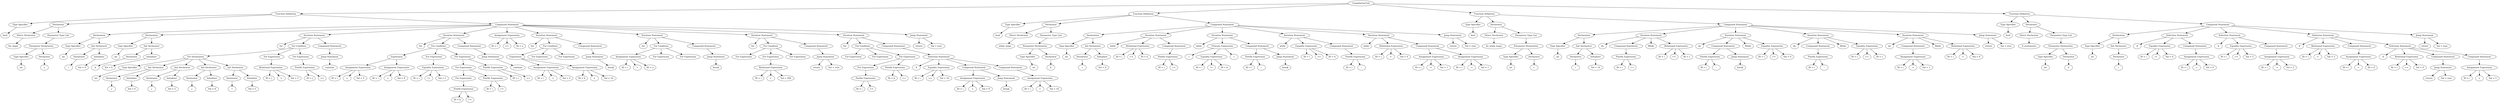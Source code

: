 digraph G {
		Q0[label="CompilationUnit"];
		Q0 -> Q1
		Q1[label="Function Definition"];
		Q1 -> Q2
		Q2[label="Type Specifier"];
		Q2 -> Q3
		Q3[label="bool"];
		Q1 -> Q4
		Q4[label="Declarator"];
		Q4 -> Q5
		Q5[label="Direct Declarator"];
		Q5 -> Q6
		Q6[label="for_loops"];
		Q4 -> Q7
		Q7[label="Parameter Type List"];
		Q7 -> Q8
		Q8[label="Parameter Declaration"];
		Q8 -> Q9
		Q9[label="Type Specifier"];
		Q9 -> Q10
		Q10[label="int"];
		Q8 -> Q11
		Q11[label="Declarator"];
		Q11 -> Q12
		Q12[label="a"];
		Q1 -> Q13
		Q13[label="Compound Statement"];
		Q13 -> Q14
		Q14[label="Declaration"];
		Q14 -> Q15
		Q15[label="Type Specifier"];
		Q15 -> Q16
		Q16[label="int"];
		Q14 -> Q17
		Q17[label="Init Declarator"];
		Q17 -> Q18
		Q18[label="Declarator"];
		Q18 -> Q19
		Q19[label="i"];
		Q17 -> Q20
		Q20[label="Initializer"];
		Q20 -> Q21
		Q21[label="Val = 0"];
		Q13 -> Q22
		Q22[label="Declaration"];
		Q22 -> Q23
		Q23[label="Type Specifier"];
		Q23 -> Q24
		Q24[label="int"];
		Q22 -> Q25
		Q25[label="Init Declarator"];
		Q25 -> Q26
		Q26[label="Declarator"];
		Q26 -> Q27
		Q27[label="k"];
		Q25 -> Q28
		Q28[label="Initializer"];
		Q28 -> Q29
		Q29[label="Val = 0"];
		Q13 -> Q30
		Q30[label="Iteration Statement"];
		Q30 -> Q31
		Q31[label="for"];
		Q30 -> Q32
		Q32[label="For Condition"];
		Q32 -> Q33
		Q33[label="For Declaration"];
		Q33 -> Q34
		Q34[label="Type Specifier"];
		Q34 -> Q35
		Q35[label="int"];
		Q33 -> Q36
		Q36[label="Init Declarator"];
		Q36 -> Q37
		Q37[label="Declarator"];
		Q37 -> Q38
		Q38[label="j"];
		Q36 -> Q39
		Q39[label="Initializer"];
		Q39 -> Q40
		Q40[label="Val = 0"];
		Q33 -> Q41
		Q41[label="Init Declarator"];
		Q41 -> Q42
		Q42[label="Declarator"];
		Q42 -> Q43
		Q43[label="j"];
		Q41 -> Q44
		Q44[label="Initializer"];
		Q44 -> Q45
		Q45[label="Val = 5"];
		Q33 -> Q46
		Q46[label="Init Declarator"];
		Q46 -> Q47
		Q47[label="Declarator"];
		Q47 -> Q48
		Q48[label="j"];
		Q46 -> Q49
		Q49[label="Initializer"];
		Q49 -> Q50
		Q50[label="Val = 8"];
		Q33 -> Q51
		Q51[label="Init Declarator"];
		Q51 -> Q52
		Q52[label="Declarator"];
		Q52 -> Q53
		Q53[label="l"];
		Q51 -> Q54
		Q54[label="Initializer"];
		Q54 -> Q55
		Q55[label="Val = 5"];
		Q32 -> Q56
		Q56[label="For Expression"];
		Q56 -> Q57
		Q57[label="Relational Expression"];
		Q57 -> Q58
		Q58[label="ID = j"];
		Q57 -> Q59
		Q59[label="<"];
		Q57 -> Q60
		Q60[label="Val = 3"];
		Q32 -> Q61
		Q61[label="For Expression"];
		Q61 -> Q62
		Q62[label="Postfix Expression"];
		Q62 -> Q63
		Q63[label="ID = j"];
		Q62 -> Q64
		Q64[label="++"];
		Q30 -> Q65
		Q65[label="Compound Statement"];
		Q65 -> Q66
		Q66[label="Jump Statement"];
		Q66 -> Q67
		Q67[label="continue"];
		Q13 -> Q68
		Q68[label="Iteration Statement"];
		Q68 -> Q69
		Q69[label="for"];
		Q68 -> Q70
		Q70[label="For Condition"];
		Q70 -> Q71
		Q71[label="Expression"];
		Q71 -> Q72
		Q72[label="Assignment Expression"];
		Q72 -> Q73
		Q73[label="ID = i"];
		Q72 -> Q74
		Q74[label="="];
		Q72 -> Q75
		Q75[label="Val = 2"];
		Q71 -> Q76
		Q76[label="Assignment Expression"];
		Q76 -> Q77
		Q77[label="ID = i"];
		Q76 -> Q78
		Q78[label="="];
		Q76 -> Q79
		Q79[label="Val = 8"];
		Q70 -> Q80
		Q80[label="For Expression"];
		Q80 -> Q81
		Q81[label="Equality Expression"];
		Q81 -> Q82
		Q82[label="ID = i"];
		Q81 -> Q83
		Q83[label="!="];
		Q81 -> Q84
		Q84[label="Val = 5"];
		Q70 -> Q85
		Q85[label="For Expression"];
		Q85 -> Q86
		Q86[label="For Expression"];
		Q86 -> Q87
		Q87[label="For Expression"];
		Q87 -> Q88
		Q88[label="Postfix Expression"];
		Q88 -> Q89
		Q89[label="ID = k"];
		Q88 -> Q90
		Q90[label="++"];
		Q86 -> Q91
		Q91[label="Postfix Expression"];
		Q91 -> Q92
		Q92[label="ID = i"];
		Q91 -> Q93
		Q93[label="++"];
		Q85 -> Q94
		Q94[label="Postfix Expression"];
		Q94 -> Q95
		Q95[label="ID = i"];
		Q94 -> Q96
		Q96[label="++"];
		Q68 -> Q97
		Q97[label="Compound Statement"];
		Q97 -> Q98
		Q98[label="Jump Statement"];
		Q98 -> Q99
		Q99[label="continue"];
		Q13 -> Q100
		Q100[label="Assignment Expression"];
		Q100 -> Q101
		Q101[label="ID = i"];
		Q100 -> Q102
		Q102[label="+="];
		Q100 -> Q103
		Q103[label="ID = a"];
		Q13 -> Q104
		Q104[label="Iteration Statement"];
		Q104 -> Q105
		Q105[label="for"];
		Q104 -> Q106
		Q106[label="For Condition"];
		Q106 -> Q107
		Q107[label="Expression"];
		Q107 -> Q108
		Q108[label="Assignment Expression"];
		Q108 -> Q109
		Q109[label="ID = i"];
		Q108 -> Q110
		Q110[label="="];
		Q108 -> Q111
		Q111[label="Val = 5"];
		Q107 -> Q112
		Q112[label="Assignment Expression"];
		Q112 -> Q113
		Q113[label="ID = k"];
		Q112 -> Q114
		Q114[label="="];
		Q112 -> Q115
		Q115[label="Val = 10"];
		Q106 -> Q116
		Q116[label="For Expression"];
		Q106 -> Q117
		Q117[label="For Expression"];
		Q104 -> Q118
		Q118[label="Compound Statement"];
		Q118 -> Q119
		Q119[label="Jump Statement"];
		Q119 -> Q120
		Q120[label="break"];
		Q13 -> Q121
		Q121[label="Iteration Statement"];
		Q121 -> Q122
		Q122[label="for"];
		Q121 -> Q123
		Q123[label="For Condition"];
		Q123 -> Q124
		Q124[label="Assignment Expression"];
		Q124 -> Q125
		Q125[label="ID = i"];
		Q124 -> Q126
		Q126[label="="];
		Q124 -> Q127
		Q127[label="ID = a"];
		Q123 -> Q128
		Q128[label="For Expression"];
		Q123 -> Q129
		Q129[label="For Expression"];
		Q121 -> Q130
		Q130[label="Compound Statement"];
		Q130 -> Q131
		Q131[label="Jump Statement"];
		Q131 -> Q132
		Q132[label="break"];
		Q13 -> Q133
		Q133[label="Iteration Statement"];
		Q133 -> Q134
		Q134[label="for"];
		Q133 -> Q135
		Q135[label="For Condition"];
		Q135 -> Q136
		Q136[label="For Expression"];
		Q135 -> Q137
		Q137[label="For Expression"];
		Q137 -> Q138
		Q138[label="Relational Expression"];
		Q138 -> Q139
		Q139[label="ID = i"];
		Q138 -> Q140
		Q140[label=">"];
		Q138 -> Q141
		Q141[label="Val = 500"];
		Q135 -> Q142
		Q142[label="For Expression"];
		Q133 -> Q143
		Q143[label="Compound Statement"];
		Q143 -> Q144
		Q144[label="Jump Statement"];
		Q144 -> Q145
		Q145[label="return"];
		Q144 -> Q146
		Q146[label="Val = true"];
		Q13 -> Q147
		Q147[label="Iteration Statement"];
		Q147 -> Q148
		Q148[label="for"];
		Q147 -> Q149
		Q149[label="For Condition"];
		Q149 -> Q150
		Q150[label="For Expression"];
		Q149 -> Q151
		Q151[label="For Expression"];
		Q149 -> Q152
		Q152[label="For Expression"];
		Q152 -> Q153
		Q153[label="For Expression"];
		Q153 -> Q154
		Q154[label="Postfix Expression"];
		Q154 -> Q155
		Q155[label="ID = i"];
		Q154 -> Q156
		Q156[label="++"];
		Q152 -> Q157
		Q157[label="Postfix Expression"];
		Q157 -> Q158
		Q158[label="ID = k"];
		Q157 -> Q159
		Q159[label="++"];
		Q147 -> Q160
		Q160[label="Compound Statement"];
		Q160 -> Q161
		Q161[label="Selection Statement"];
		Q161 -> Q162
		Q162[label="if"];
		Q161 -> Q163
		Q163[label="Equality Expression"];
		Q163 -> Q164
		Q164[label="ID = i"];
		Q163 -> Q165
		Q165[label="=="];
		Q163 -> Q166
		Q166[label="Val = 10"];
		Q161 -> Q167
		Q167[label="Compound Statement"];
		Q167 -> Q168
		Q168[label="Assignment Expression"];
		Q168 -> Q169
		Q169[label="ID = i"];
		Q168 -> Q170
		Q170[label="="];
		Q168 -> Q171
		Q171[label="Val = 9"];
		Q167 -> Q172
		Q172[label="Jump Statement"];
		Q172 -> Q173
		Q173[label="break"];
		Q161 -> Q174
		Q174[label="Compound Statement"];
		Q174 -> Q175
		Q175[label="Assignment Expression"];
		Q175 -> Q176
		Q176[label="ID = i"];
		Q175 -> Q177
		Q177[label="="];
		Q175 -> Q178
		Q178[label="Val = 10"];
		Q13 -> Q179
		Q179[label="Jump Statement"];
		Q179 -> Q180
		Q180[label="return"];
		Q179 -> Q181
		Q181[label="Val = true"];
		Q0 -> Q182
		Q182[label="Function Definition"];
		Q182 -> Q183
		Q183[label="Type Specifier"];
		Q183 -> Q184
		Q184[label="bool"];
		Q182 -> Q185
		Q185[label="Declarator"];
		Q185 -> Q186
		Q186[label="Direct Declarator"];
		Q186 -> Q187
		Q187[label="while_loops"];
		Q185 -> Q188
		Q188[label="Parameter Type List"];
		Q188 -> Q189
		Q189[label="Parameter Declaration"];
		Q189 -> Q190
		Q190[label="Type Specifier"];
		Q190 -> Q191
		Q191[label="int"];
		Q189 -> Q192
		Q192[label="Declarator"];
		Q192 -> Q193
		Q193[label="b"];
		Q182 -> Q194
		Q194[label="Compound Statement"];
		Q194 -> Q195
		Q195[label="Declaration"];
		Q195 -> Q196
		Q196[label="Type Specifier"];
		Q196 -> Q197
		Q197[label="int"];
		Q195 -> Q198
		Q198[label="Init Declarator"];
		Q198 -> Q199
		Q199[label="Declarator"];
		Q199 -> Q200
		Q200[label="i"];
		Q198 -> Q201
		Q201[label="Initializer"];
		Q201 -> Q202
		Q202[label="Val = 0"];
		Q194 -> Q203
		Q203[label="Iteration Statement"];
		Q203 -> Q204
		Q204[label="while"];
		Q203 -> Q205
		Q205[label="Relational Expression"];
		Q205 -> Q206
		Q206[label="ID = i"];
		Q205 -> Q207
		Q207[label="<="];
		Q205 -> Q208
		Q208[label="ID = b"];
		Q203 -> Q209
		Q209[label="Compound Statement"];
		Q209 -> Q210
		Q210[label="Postfix Expression"];
		Q210 -> Q211
		Q211[label="ID = i"];
		Q210 -> Q212
		Q212[label="++"];
		Q194 -> Q213
		Q213[label="Iteration Statement"];
		Q213 -> Q214
		Q214[label="while"];
		Q213 -> Q215
		Q215[label="Primary Expression"];
		Q215 -> Q216
		Q216[label="("];
		Q215 -> Q217
		Q217[label="Equality Expression"];
		Q217 -> Q218
		Q218[label="ID = i"];
		Q217 -> Q219
		Q219[label="!="];
		Q217 -> Q220
		Q220[label="ID = b"];
		Q215 -> Q221
		Q221[label=")"];
		Q213 -> Q222
		Q222[label="Compound Statement"];
		Q222 -> Q223
		Q223[label="Postfix Expression"];
		Q223 -> Q224
		Q224[label="ID = i"];
		Q223 -> Q225
		Q225[label="--"];
		Q222 -> Q226
		Q226[label="Jump Statement"];
		Q226 -> Q227
		Q227[label="break"];
		Q194 -> Q228
		Q228[label="Iteration Statement"];
		Q228 -> Q229
		Q229[label="while"];
		Q228 -> Q230
		Q230[label="Equality Expression"];
		Q230 -> Q231
		Q231[label="ID = i"];
		Q230 -> Q232
		Q232[label="=="];
		Q230 -> Q233
		Q233[label="ID = b"];
		Q228 -> Q234
		Q234[label="Compound Statement"];
		Q234 -> Q235
		Q235[label="Postfix Expression"];
		Q235 -> Q236
		Q236[label="ID = i"];
		Q235 -> Q237
		Q237[label="--"];
		Q194 -> Q238
		Q238[label="Iteration Statement"];
		Q238 -> Q239
		Q239[label="while"];
		Q238 -> Q240
		Q240[label="Relational Expression"];
		Q240 -> Q241
		Q241[label="ID = i"];
		Q240 -> Q242
		Q242[label=">"];
		Q240 -> Q243
		Q243[label="Val = 0"];
		Q238 -> Q244
		Q244[label="Compound Statement"];
		Q244 -> Q245
		Q245[label="Assignment Expression"];
		Q245 -> Q246
		Q246[label="ID = i"];
		Q245 -> Q247
		Q247[label="-="];
		Q245 -> Q248
		Q248[label="Val = 1"];
		Q244 -> Q249
		Q249[label="Assignment Expression"];
		Q249 -> Q250
		Q250[label="ID = i"];
		Q249 -> Q251
		Q251[label="-="];
		Q249 -> Q252
		Q252[label="Val = 1"];
		Q194 -> Q253
		Q253[label="Jump Statement"];
		Q253 -> Q254
		Q254[label="return"];
		Q253 -> Q255
		Q255[label="Val = true"];
		Q0 -> Q256
		Q256[label="Function Definition"];
		Q256 -> Q257
		Q257[label="Type Specifier"];
		Q257 -> Q258
		Q258[label="bool"];
		Q256 -> Q259
		Q259[label="Declarator"];
		Q259 -> Q260
		Q260[label="Direct Declarator"];
		Q260 -> Q261
		Q261[label="do_while_loops"];
		Q259 -> Q262
		Q262[label="Parameter Type List"];
		Q262 -> Q263
		Q263[label="Parameter Declaration"];
		Q263 -> Q264
		Q264[label="Type Specifier"];
		Q264 -> Q265
		Q265[label="int"];
		Q263 -> Q266
		Q266[label="Declarator"];
		Q266 -> Q267
		Q267[label="c"];
		Q256 -> Q268
		Q268[label="Compound Statement"];
		Q268 -> Q269
		Q269[label="Declaration"];
		Q269 -> Q270
		Q270[label="Type Specifier"];
		Q270 -> Q271
		Q271[label="int"];
		Q269 -> Q272
		Q272[label="Init Declarator"];
		Q272 -> Q273
		Q273[label="Declarator"];
		Q273 -> Q274
		Q274[label="i"];
		Q272 -> Q275
		Q275[label="Initializer"];
		Q275 -> Q276
		Q276[label="Val = 10"];
		Q268 -> Q277
		Q277[label="Iteration Statement"];
		Q277 -> Q278
		Q278[label="do"];
		Q277 -> Q279
		Q279[label="Compound Statement"];
		Q279 -> Q280
		Q280[label="Postfix Expression"];
		Q280 -> Q281
		Q281[label="ID = i"];
		Q280 -> Q282
		Q282[label="++"];
		Q277 -> Q283
		Q283[label="While"];
		Q277 -> Q284
		Q284[label="Relational Expression"];
		Q284 -> Q285
		Q285[label="ID = i"];
		Q284 -> Q286
		Q286[label="<="];
		Q284 -> Q287
		Q287[label="ID = c"];
		Q268 -> Q288
		Q288[label="Iteration Statement"];
		Q288 -> Q289
		Q289[label="do"];
		Q288 -> Q290
		Q290[label="Compound Statement"];
		Q290 -> Q291
		Q291[label="Postfix Expression"];
		Q291 -> Q292
		Q292[label="ID = i"];
		Q291 -> Q293
		Q293[label="--"];
		Q290 -> Q294
		Q294[label="Jump Statement"];
		Q294 -> Q295
		Q295[label="break"];
		Q288 -> Q296
		Q296[label="While"];
		Q288 -> Q297
		Q297[label="Equality Expression"];
		Q297 -> Q298
		Q298[label="ID = i"];
		Q297 -> Q299
		Q299[label="=="];
		Q297 -> Q300
		Q300[label="Val = 0"];
		Q268 -> Q301
		Q301[label="Iteration Statement"];
		Q301 -> Q302
		Q302[label="do"];
		Q301 -> Q303
		Q303[label="Compound Statement"];
		Q303 -> Q304
		Q304[label="Postfix Expression"];
		Q304 -> Q305
		Q305[label="ID = i"];
		Q304 -> Q306
		Q306[label="--"];
		Q301 -> Q307
		Q307[label="While"];
		Q301 -> Q308
		Q308[label="Equality Expression"];
		Q308 -> Q309
		Q309[label="ID = i"];
		Q308 -> Q310
		Q310[label="=="];
		Q308 -> Q311
		Q311[label="ID = c"];
		Q268 -> Q312
		Q312[label="Iteration Statement"];
		Q312 -> Q313
		Q313[label="do"];
		Q312 -> Q314
		Q314[label="Compound Statement"];
		Q314 -> Q315
		Q315[label="Assignment Expression"];
		Q315 -> Q316
		Q316[label="ID = i"];
		Q315 -> Q317
		Q317[label="-="];
		Q315 -> Q318
		Q318[label="Val = 1"];
		Q312 -> Q319
		Q319[label="While"];
		Q312 -> Q320
		Q320[label="Relational Expression"];
		Q320 -> Q321
		Q321[label="ID = i"];
		Q320 -> Q322
		Q322[label=">"];
		Q320 -> Q323
		Q323[label="Val = 0"];
		Q268 -> Q324
		Q324[label="Jump Statement"];
		Q324 -> Q325
		Q325[label="return"];
		Q324 -> Q326
		Q326[label="Val = true"];
		Q0 -> Q327
		Q327[label="Function Definition"];
		Q327 -> Q328
		Q328[label="Type Specifier"];
		Q328 -> Q329
		Q329[label="bool"];
		Q327 -> Q330
		Q330[label="Declarator"];
		Q330 -> Q331
		Q331[label="Direct Declarator"];
		Q331 -> Q332
		Q332[label="if_statements"];
		Q330 -> Q333
		Q333[label="Parameter Type List"];
		Q333 -> Q334
		Q334[label="Parameter Declaration"];
		Q334 -> Q335
		Q335[label="Type Specifier"];
		Q335 -> Q336
		Q336[label="int"];
		Q334 -> Q337
		Q337[label="Declarator"];
		Q337 -> Q338
		Q338[label="d"];
		Q327 -> Q339
		Q339[label="Compound Statement"];
		Q339 -> Q340
		Q340[label="Declaration"];
		Q340 -> Q341
		Q341[label="Type Specifier"];
		Q341 -> Q342
		Q342[label="int"];
		Q340 -> Q343
		Q343[label="Init Declarator"];
		Q343 -> Q344
		Q344[label="Declarator"];
		Q344 -> Q345
		Q345[label="i"];
		Q339 -> Q346
		Q346[label="Selection Statement"];
		Q346 -> Q347
		Q347[label="if"];
		Q346 -> Q348
		Q348[label="Equality Expression"];
		Q348 -> Q349
		Q349[label="ID = i"];
		Q348 -> Q350
		Q350[label="!="];
		Q348 -> Q351
		Q351[label="Val = 0"];
		Q346 -> Q352
		Q352[label="Compound Statement"];
		Q352 -> Q353
		Q353[label="Assignment Expression"];
		Q353 -> Q354
		Q354[label="ID = i"];
		Q353 -> Q355
		Q355[label="="];
		Q353 -> Q356
		Q356[label="Val = 6"];
		Q339 -> Q357
		Q357[label="Selection Statement"];
		Q357 -> Q358
		Q358[label="if"];
		Q357 -> Q359
		Q359[label="Equality Expression"];
		Q359 -> Q360
		Q360[label="ID = i"];
		Q359 -> Q361
		Q361[label="=="];
		Q359 -> Q362
		Q362[label="Val = 5"];
		Q357 -> Q363
		Q363[label="Compound Statement"];
		Q363 -> Q364
		Q364[label="Assignment Expression"];
		Q364 -> Q365
		Q365[label="ID = i"];
		Q364 -> Q366
		Q366[label="-="];
		Q364 -> Q367
		Q367[label="Val = 5"];
		Q339 -> Q368
		Q368[label="Selection Statement"];
		Q368 -> Q369
		Q369[label="if"];
		Q368 -> Q370
		Q370[label="Relational Expression"];
		Q370 -> Q371
		Q371[label="ID = i"];
		Q370 -> Q372
		Q372[label=">"];
		Q370 -> Q373
		Q373[label="Val = 3"];
		Q368 -> Q374
		Q374[label="Compound Statement"];
		Q374 -> Q375
		Q375[label="Assignment Expression"];
		Q375 -> Q376
		Q376[label="ID = i"];
		Q375 -> Q377
		Q377[label="="];
		Q375 -> Q378
		Q378[label="ID = d"];
		Q368 -> Q379
		Q379[label="Selection Statement"];
		Q379 -> Q380
		Q380[label="if"];
		Q379 -> Q381
		Q381[label="Relational Expression"];
		Q381 -> Q382
		Q382[label="ID = i"];
		Q381 -> Q383
		Q383[label="<="];
		Q381 -> Q384
		Q384[label="Val = 4"];
		Q379 -> Q385
		Q385[label="Compound Statement"];
		Q385 -> Q386
		Q386[label="Jump Statement"];
		Q386 -> Q387
		Q387[label="return"];
		Q386 -> Q388
		Q388[label="Val = true"];
		Q379 -> Q389
		Q389[label="Compound Statement"];
		Q389 -> Q390
		Q390[label="Assignment Expression"];
		Q390 -> Q391
		Q391[label="ID = i"];
		Q390 -> Q392
		Q392[label="="];
		Q390 -> Q393
		Q393[label="Val = 5"];
		Q339 -> Q394
		Q394[label="Jump Statement"];
		Q394 -> Q395
		Q395[label="return"];
		Q394 -> Q396
		Q396[label="Val = true"];
		
}